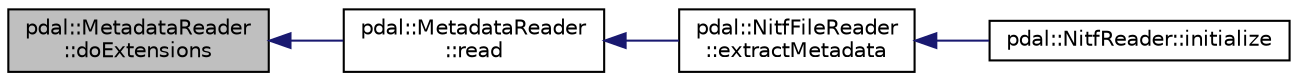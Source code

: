 digraph "pdal::MetadataReader::doExtensions"
{
  edge [fontname="Helvetica",fontsize="10",labelfontname="Helvetica",labelfontsize="10"];
  node [fontname="Helvetica",fontsize="10",shape=record];
  rankdir="LR";
  Node1 [label="pdal::MetadataReader\l::doExtensions",height=0.2,width=0.4,color="black", fillcolor="grey75", style="filled", fontcolor="black"];
  Node1 -> Node2 [dir="back",color="midnightblue",fontsize="10",style="solid",fontname="Helvetica"];
  Node2 [label="pdal::MetadataReader\l::read",height=0.2,width=0.4,color="black", fillcolor="white", style="filled",URL="$classpdal_1_1MetadataReader.html#a4ba8aff3bffdb406ab88b9ea20b03084"];
  Node2 -> Node3 [dir="back",color="midnightblue",fontsize="10",style="solid",fontname="Helvetica"];
  Node3 [label="pdal::NitfFileReader\l::extractMetadata",height=0.2,width=0.4,color="black", fillcolor="white", style="filled",URL="$classpdal_1_1NitfFileReader.html#a340a9c74ed7446f67806a9072a3656aa"];
  Node3 -> Node4 [dir="back",color="midnightblue",fontsize="10",style="solid",fontname="Helvetica"];
  Node4 [label="pdal::NitfReader::initialize",height=0.2,width=0.4,color="black", fillcolor="white", style="filled",URL="$classpdal_1_1NitfReader.html#aff135fa0b6888020a5de9eb33e2d7fea"];
}
